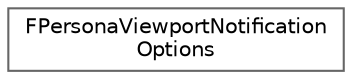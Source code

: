 digraph "Graphical Class Hierarchy"
{
 // INTERACTIVE_SVG=YES
 // LATEX_PDF_SIZE
  bgcolor="transparent";
  edge [fontname=Helvetica,fontsize=10,labelfontname=Helvetica,labelfontsize=10];
  node [fontname=Helvetica,fontsize=10,shape=box,height=0.2,width=0.4];
  rankdir="LR";
  Node0 [id="Node000000",label="FPersonaViewportNotification\lOptions",height=0.2,width=0.4,color="grey40", fillcolor="white", style="filled",URL="$da/dbb/structFPersonaViewportNotificationOptions.html",tooltip=" "];
}

